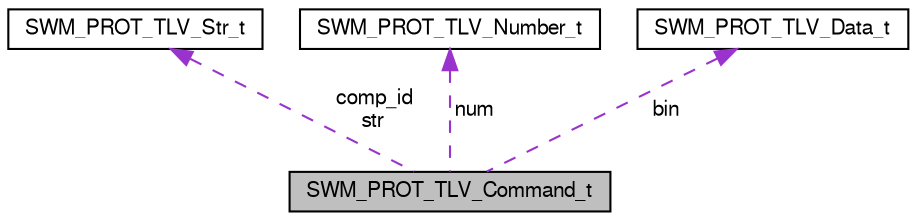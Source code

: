 digraph "SWM_PROT_TLV_Command_t"
{
  bgcolor="transparent";
  edge [fontname="FreeSans",fontsize="10",labelfontname="FreeSans",labelfontsize="10"];
  node [fontname="FreeSans",fontsize="10",shape=record];
  Node1 [label="SWM_PROT_TLV_Command_t",height=0.2,width=0.4,color="black", fillcolor="grey75", style="filled" fontcolor="black"];
  Node2 -> Node1 [dir="back",color="darkorchid3",fontsize="10",style="dashed",label=" comp_id\nstr" ,fontname="FreeSans"];
  Node2 [label="SWM_PROT_TLV_Str_t",height=0.2,width=0.4,color="black",URL="$struct_s_w_m___p_r_o_t___t_l_v___str__t.html"];
  Node3 -> Node1 [dir="back",color="darkorchid3",fontsize="10",style="dashed",label=" num" ,fontname="FreeSans"];
  Node3 [label="SWM_PROT_TLV_Number_t",height=0.2,width=0.4,color="black",URL="$struct_s_w_m___p_r_o_t___t_l_v___number__t.html"];
  Node4 -> Node1 [dir="back",color="darkorchid3",fontsize="10",style="dashed",label=" bin" ,fontname="FreeSans"];
  Node4 [label="SWM_PROT_TLV_Data_t",height=0.2,width=0.4,color="black",URL="$struct_s_w_m___p_r_o_t___t_l_v___data__t.html"];
}

